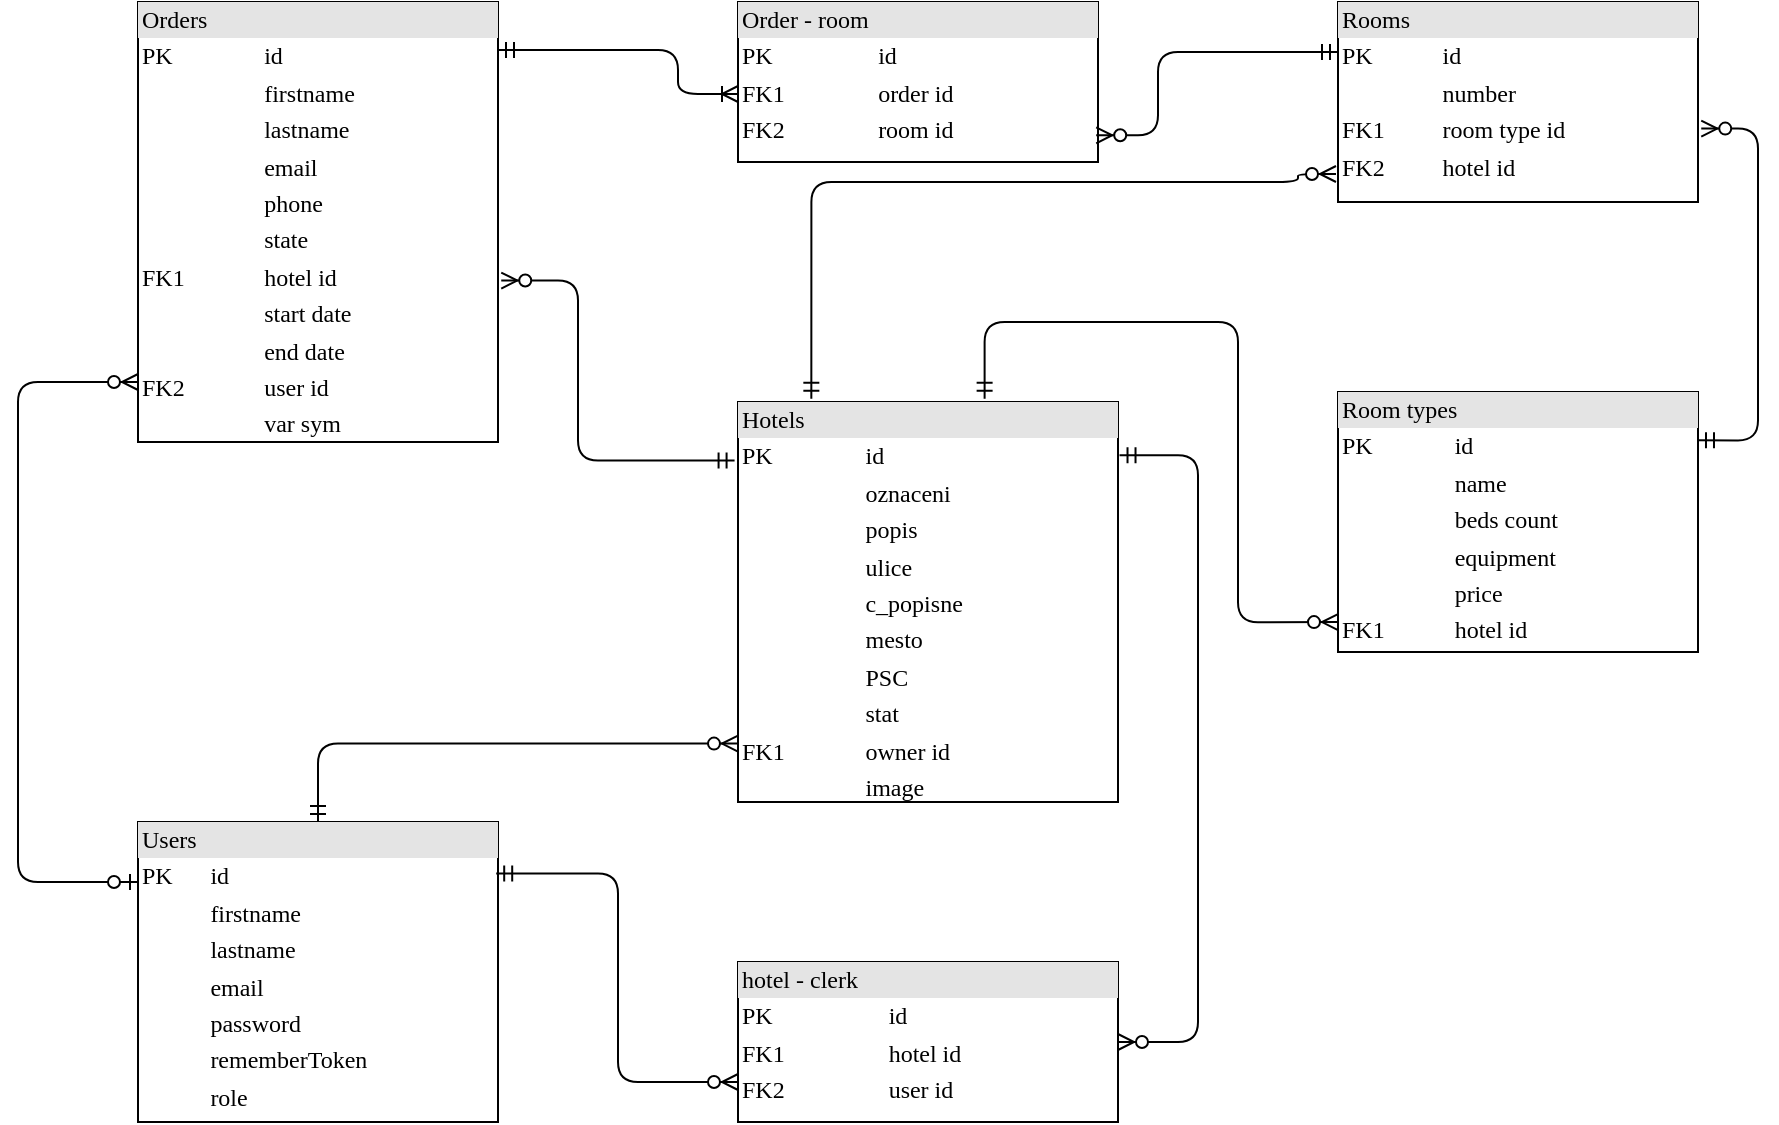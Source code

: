 <mxfile version="13.10.0" type="device"><diagram name="Page-1" id="2ca16b54-16f6-2749-3443-fa8db7711227"><mxGraphModel dx="1350" dy="816" grid="1" gridSize="10" guides="1" tooltips="1" connect="1" arrows="1" fold="1" page="1" pageScale="1" pageWidth="1100" pageHeight="850" background="#ffffff" math="0" shadow="0"><root><mxCell id="0"/><mxCell id="1" parent="0"/><mxCell id="2ed32ef02a7f4228-1" value="&lt;div style=&quot;box-sizing: border-box ; width: 100% ; background: #e4e4e4 ; padding: 2px&quot;&gt;Order - room&lt;/div&gt;&lt;table style=&quot;width: 100% ; font-size: 1em&quot; cellpadding=&quot;2&quot; cellspacing=&quot;0&quot;&gt;&lt;tbody&gt;&lt;tr&gt;&lt;td&gt;PK&lt;/td&gt;&lt;td&gt;id&lt;/td&gt;&lt;/tr&gt;&lt;tr&gt;&lt;td&gt;FK1&lt;/td&gt;&lt;td&gt;order id&lt;/td&gt;&lt;/tr&gt;&lt;tr&gt;&lt;td&gt;FK2&lt;/td&gt;&lt;td&gt;room id&lt;/td&gt;&lt;/tr&gt;&lt;/tbody&gt;&lt;/table&gt;" style="verticalAlign=top;align=left;overflow=fill;html=1;rounded=0;shadow=0;comic=0;labelBackgroundColor=none;strokeWidth=1;fontFamily=Verdana;fontSize=12" parent="1" vertex="1"><mxGeometry x="480" y="80" width="180" height="80" as="geometry"/></mxCell><mxCell id="2ed32ef02a7f4228-2" value="&lt;div style=&quot;box-sizing: border-box ; width: 100% ; background: #e4e4e4 ; padding: 2px&quot;&gt;Room types&lt;/div&gt;&lt;table style=&quot;width: 100% ; font-size: 1em&quot; cellpadding=&quot;2&quot; cellspacing=&quot;0&quot;&gt;&lt;tbody&gt;&lt;tr&gt;&lt;td&gt;PK&lt;/td&gt;&lt;td&gt;id&lt;/td&gt;&lt;/tr&gt;&lt;tr&gt;&lt;td&gt;&lt;br&gt;&lt;/td&gt;&lt;td&gt;name&lt;/td&gt;&lt;/tr&gt;&lt;tr&gt;&lt;td&gt;&lt;/td&gt;&lt;td&gt;beds count&lt;/td&gt;&lt;/tr&gt;&lt;tr&gt;&lt;td&gt;&lt;br&gt;&lt;/td&gt;&lt;td&gt;equipment&lt;/td&gt;&lt;/tr&gt;&lt;tr&gt;&lt;td&gt;&lt;/td&gt;&lt;td&gt;price&lt;/td&gt;&lt;/tr&gt;&lt;tr&gt;&lt;td&gt;FK1&lt;br&gt;&lt;/td&gt;&lt;td&gt;hotel id&lt;/td&gt;&lt;/tr&gt;&lt;/tbody&gt;&lt;/table&gt;" style="verticalAlign=top;align=left;overflow=fill;html=1;rounded=0;shadow=0;comic=0;labelBackgroundColor=none;strokeWidth=1;fontFamily=Verdana;fontSize=12" parent="1" vertex="1"><mxGeometry x="780" y="275" width="180" height="130" as="geometry"/></mxCell><mxCell id="2ed32ef02a7f4228-16" style="edgeStyle=orthogonalEdgeStyle;html=1;labelBackgroundColor=none;startArrow=ERmandOne;endArrow=ERoneToMany;fontFamily=Verdana;fontSize=12;align=left;" parent="1" edge="1"><mxGeometry relative="1" as="geometry"><mxPoint x="200" y="540" as="sourcePoint"/><mxPoint x="200" y="500" as="targetPoint"/></mxGeometry></mxCell><mxCell id="2ed32ef02a7f4228-15" style="edgeStyle=orthogonalEdgeStyle;html=1;labelBackgroundColor=none;startArrow=ERzeroToOne;endArrow=ERzeroToMany;fontFamily=Verdana;fontSize=12;align=left;startFill=1;endFill=1;" parent="1" source="2ed32ef02a7f4228-8" target="2ed32ef02a7f4228-6" edge="1"><mxGeometry relative="1" as="geometry"><mxPoint x="269.58" y="355" as="sourcePoint"/><mxPoint x="130" y="250" as="targetPoint"/><Array as="points"><mxPoint x="120" y="520"/><mxPoint x="120" y="270"/></Array></mxGeometry></mxCell><mxCell id="2ed32ef02a7f4228-6" value="&lt;div style=&quot;box-sizing: border-box ; width: 100% ; background: #e4e4e4 ; padding: 2px&quot;&gt;Orders&lt;/div&gt;&lt;table style=&quot;width: 100% ; font-size: 1em&quot; cellpadding=&quot;2&quot; cellspacing=&quot;0&quot;&gt;&lt;tbody&gt;&lt;tr&gt;&lt;td&gt;PK&lt;/td&gt;&lt;td&gt;id&lt;/td&gt;&lt;/tr&gt;&lt;tr&gt;&lt;td&gt;&lt;br&gt;&lt;/td&gt;&lt;td&gt;firstname&lt;/td&gt;&lt;/tr&gt;&lt;tr&gt;&lt;td&gt;&lt;/td&gt;&lt;td&gt;lastname&lt;/td&gt;&lt;/tr&gt;&lt;tr&gt;&lt;td&gt;&lt;br&gt;&lt;/td&gt;&lt;td&gt;email&lt;/td&gt;&lt;/tr&gt;&lt;tr&gt;&lt;td&gt;&lt;br&gt;&lt;/td&gt;&lt;td&gt;phone&lt;br&gt;&lt;/td&gt;&lt;/tr&gt;&lt;tr&gt;&lt;td&gt;&lt;br&gt;&lt;/td&gt;&lt;td&gt;state&lt;br&gt;&lt;/td&gt;&lt;/tr&gt;&lt;tr&gt;&lt;td&gt;FK1&lt;br&gt;&lt;/td&gt;&lt;td&gt;hotel id&lt;/td&gt;&lt;/tr&gt;&lt;tr&gt;&lt;td&gt;&lt;br&gt;&lt;/td&gt;&lt;td&gt;start date&lt;/td&gt;&lt;/tr&gt;&lt;tr&gt;&lt;td&gt;&lt;br&gt;&lt;/td&gt;&lt;td&gt;end date&lt;/td&gt;&lt;/tr&gt;&lt;tr&gt;&lt;td&gt;FK2&lt;br&gt;&lt;/td&gt;&lt;td&gt;user id&lt;/td&gt;&lt;/tr&gt;&lt;tr&gt;&lt;td&gt;&lt;br&gt;&lt;/td&gt;&lt;td&gt;var sym&lt;/td&gt;&lt;/tr&gt;&lt;/tbody&gt;&lt;/table&gt;" style="verticalAlign=top;align=left;overflow=fill;html=1;rounded=0;shadow=0;comic=0;labelBackgroundColor=none;strokeWidth=1;fontFamily=Verdana;fontSize=12" parent="1" vertex="1"><mxGeometry x="180" y="80" width="180" height="220" as="geometry"/></mxCell><mxCell id="2ed32ef02a7f4228-7" value="&lt;div style=&quot;box-sizing: border-box ; width: 100% ; background: #e4e4e4 ; padding: 2px&quot;&gt;Rooms&lt;/div&gt;&lt;table style=&quot;width: 100% ; font-size: 1em&quot; cellpadding=&quot;2&quot; cellspacing=&quot;0&quot;&gt;&lt;tbody&gt;&lt;tr&gt;&lt;td&gt;PK&lt;/td&gt;&lt;td&gt;id&lt;/td&gt;&lt;/tr&gt;&lt;tr&gt;&lt;td&gt;&lt;br&gt;&lt;/td&gt;&lt;td&gt;number&lt;/td&gt;&lt;/tr&gt;&lt;tr&gt;&lt;td&gt;FK1&lt;/td&gt;&lt;td&gt;room type id&lt;/td&gt;&lt;/tr&gt;&lt;tr&gt;&lt;td&gt;FK2&lt;/td&gt;&lt;td&gt;hotel id&lt;/td&gt;&lt;/tr&gt;&lt;tr&gt;&lt;td&gt;&lt;br&gt;&lt;/td&gt;&lt;td&gt;&lt;br&gt;&lt;/td&gt;&lt;/tr&gt;&lt;/tbody&gt;&lt;/table&gt;" style="verticalAlign=top;align=left;overflow=fill;html=1;rounded=0;shadow=0;comic=0;labelBackgroundColor=none;strokeWidth=1;fontFamily=Verdana;fontSize=12" parent="1" vertex="1"><mxGeometry x="780" y="80" width="180" height="100" as="geometry"/></mxCell><mxCell id="2ed32ef02a7f4228-8" value="&lt;div style=&quot;box-sizing: border-box ; width: 100% ; background: #e4e4e4 ; padding: 2px&quot;&gt;Users&lt;/div&gt;&lt;table style=&quot;width: 100% ; font-size: 1em&quot; cellpadding=&quot;2&quot; cellspacing=&quot;0&quot;&gt;&lt;tbody&gt;&lt;tr&gt;&lt;td&gt;PK&lt;/td&gt;&lt;td&gt;id&lt;/td&gt;&lt;/tr&gt;&lt;tr&gt;&lt;td&gt;&lt;br&gt;&lt;/td&gt;&lt;td&gt;firstname&lt;/td&gt;&lt;/tr&gt;&lt;tr&gt;&lt;td&gt;&lt;/td&gt;&lt;td&gt;lastname&lt;/td&gt;&lt;/tr&gt;&lt;tr&gt;&lt;td&gt;&lt;br&gt;&lt;/td&gt;&lt;td&gt;email&lt;/td&gt;&lt;/tr&gt;&lt;tr&gt;&lt;td&gt;&lt;br&gt;&lt;/td&gt;&lt;td&gt;password&lt;/td&gt;&lt;/tr&gt;&lt;tr&gt;&lt;td&gt;&lt;/td&gt;&lt;td&gt;rememberToken&lt;/td&gt;&lt;/tr&gt;&lt;tr&gt;&lt;td&gt;&lt;br&gt;&lt;/td&gt;&lt;td&gt;role&lt;/td&gt;&lt;/tr&gt;&lt;tr&gt;&lt;td&gt;&lt;br&gt;&lt;/td&gt;&lt;td&gt;&lt;br&gt;&lt;/td&gt;&lt;/tr&gt;&lt;tr&gt;&lt;td&gt;&lt;/td&gt;&lt;td&gt;&lt;/td&gt;&lt;/tr&gt;&lt;/tbody&gt;&lt;/table&gt;" style="verticalAlign=top;align=left;overflow=fill;html=1;rounded=0;shadow=0;comic=0;labelBackgroundColor=none;strokeWidth=1;fontFamily=Verdana;fontSize=12" parent="1" vertex="1"><mxGeometry x="180" y="490" width="180" height="150" as="geometry"/></mxCell><mxCell id="2ed32ef02a7f4228-10" value="&lt;div style=&quot;box-sizing: border-box ; width: 100% ; background: #e4e4e4 ; padding: 2px&quot;&gt;Hotels&lt;/div&gt;&lt;table style=&quot;width: 100% ; font-size: 1em&quot; cellpadding=&quot;2&quot; cellspacing=&quot;0&quot;&gt;&lt;tbody&gt;&lt;tr&gt;&lt;td&gt;PK&lt;/td&gt;&lt;td&gt;id&lt;/td&gt;&lt;/tr&gt;&lt;tr&gt;&lt;td&gt;&lt;br&gt;&lt;/td&gt;&lt;td&gt;oznaceni&lt;/td&gt;&lt;/tr&gt;&lt;tr&gt;&lt;td&gt;&lt;/td&gt;&lt;td&gt;popis&lt;/td&gt;&lt;/tr&gt;&lt;tr&gt;&lt;td&gt;&lt;br&gt;&lt;/td&gt;&lt;td&gt;ulice&lt;/td&gt;&lt;/tr&gt;&lt;tr&gt;&lt;td&gt;&lt;br&gt;&lt;/td&gt;&lt;td&gt;c_popisne&lt;/td&gt;&lt;/tr&gt;&lt;tr&gt;&lt;td&gt;&lt;br&gt;&lt;/td&gt;&lt;td&gt;mesto&lt;/td&gt;&lt;/tr&gt;&lt;tr&gt;&lt;td&gt;&lt;br&gt;&lt;/td&gt;&lt;td&gt;PSC&lt;/td&gt;&lt;/tr&gt;&lt;tr&gt;&lt;td&gt;&lt;br&gt;&lt;/td&gt;&lt;td&gt;stat&lt;br&gt;&lt;/td&gt;&lt;/tr&gt;&lt;tr&gt;&lt;td&gt;FK1&lt;br&gt;&lt;/td&gt;&lt;td&gt;owner id&lt;/td&gt;&lt;/tr&gt;&lt;tr&gt;&lt;td&gt;&lt;br&gt;&lt;/td&gt;&lt;td&gt;image&lt;br&gt;&lt;/td&gt;&lt;/tr&gt;&lt;tr&gt;&lt;td&gt;&lt;br&gt;&lt;/td&gt;&lt;td&gt;&lt;br&gt;&lt;/td&gt;&lt;/tr&gt;&lt;tr&gt;&lt;td&gt;&lt;br&gt;&lt;/td&gt;&lt;td&gt;&lt;br&gt;&lt;/td&gt;&lt;/tr&gt;&lt;/tbody&gt;&lt;/table&gt;" style="verticalAlign=top;align=left;overflow=fill;html=1;rounded=0;shadow=0;comic=0;labelBackgroundColor=none;strokeWidth=1;fontFamily=Verdana;fontSize=12" parent="1" vertex="1"><mxGeometry x="480" y="280" width="190" height="200" as="geometry"/></mxCell><mxCell id="evQqAtBYiNFd7mjYuvNt-1" value="&lt;div style=&quot;box-sizing: border-box ; width: 100% ; background: #e4e4e4 ; padding: 2px&quot;&gt;hotel - clerk&lt;/div&gt;&lt;table style=&quot;width: 100% ; font-size: 1em&quot; cellpadding=&quot;2&quot; cellspacing=&quot;0&quot;&gt;&lt;tbody&gt;&lt;tr&gt;&lt;td&gt;PK&lt;/td&gt;&lt;td&gt;id&lt;/td&gt;&lt;/tr&gt;&lt;tr&gt;&lt;td&gt;FK1&lt;/td&gt;&lt;td&gt;hotel id&lt;/td&gt;&lt;/tr&gt;&lt;tr&gt;&lt;td&gt;FK2&lt;/td&gt;&lt;td&gt;user id&lt;/td&gt;&lt;/tr&gt;&lt;/tbody&gt;&lt;/table&gt;" style="verticalAlign=top;align=left;overflow=fill;html=1;rounded=0;shadow=0;comic=0;labelBackgroundColor=none;strokeWidth=1;fontFamily=Verdana;fontSize=12" parent="1" vertex="1"><mxGeometry x="480" y="560" width="190" height="80" as="geometry"/></mxCell><mxCell id="evQqAtBYiNFd7mjYuvNt-4" style="edgeStyle=orthogonalEdgeStyle;html=1;labelBackgroundColor=none;startArrow=ERmandOne;endArrow=ERoneToMany;fontFamily=Verdana;fontSize=12;align=left;startFill=0;endFill=0;" parent="1" target="2ed32ef02a7f4228-1" edge="1"><mxGeometry relative="1" as="geometry"><mxPoint x="360" y="104" as="sourcePoint"/><mxPoint x="517" y="126" as="targetPoint"/><Array as="points"><mxPoint x="450" y="104"/><mxPoint x="450" y="126"/></Array></mxGeometry></mxCell><mxCell id="evQqAtBYiNFd7mjYuvNt-5" style="edgeStyle=orthogonalEdgeStyle;html=1;labelBackgroundColor=none;startArrow=ERmandOne;endArrow=ERzeroToMany;fontFamily=Verdana;fontSize=12;align=left;entryX=0.995;entryY=0.833;entryDx=0;entryDy=0;entryPerimeter=0;exitX=0;exitY=0.25;exitDx=0;exitDy=0;startFill=0;endFill=1;" parent="1" source="2ed32ef02a7f4228-7" target="2ed32ef02a7f4228-1" edge="1"><mxGeometry relative="1" as="geometry"><mxPoint x="820" y="200" as="sourcePoint"/><mxPoint x="770" y="222.0" as="targetPoint"/><Array as="points"><mxPoint x="690" y="105"/><mxPoint x="690" y="147"/></Array></mxGeometry></mxCell><mxCell id="evQqAtBYiNFd7mjYuvNt-6" style="edgeStyle=orthogonalEdgeStyle;html=1;labelBackgroundColor=none;startArrow=ERmandOne;endArrow=ERzeroToMany;fontFamily=Verdana;fontSize=12;align=left;startFill=0;endFill=1;entryX=1.009;entryY=0.633;entryDx=0;entryDy=0;entryPerimeter=0;exitX=1;exitY=0.186;exitDx=0;exitDy=0;exitPerimeter=0;" parent="1" source="2ed32ef02a7f4228-2" target="2ed32ef02a7f4228-7" edge="1"><mxGeometry relative="1" as="geometry"><mxPoint x="1050" y="405" as="sourcePoint"/><mxPoint x="1050" y="155" as="targetPoint"/><Array as="points"><mxPoint x="990" y="299"/><mxPoint x="990" y="143"/></Array></mxGeometry></mxCell><mxCell id="evQqAtBYiNFd7mjYuvNt-7" style="edgeStyle=orthogonalEdgeStyle;html=1;labelBackgroundColor=none;startArrow=ERzeroToMany;endArrow=ERmandOne;fontFamily=Verdana;fontSize=12;align=left;startFill=1;endFill=0;exitX=0;exitY=0.75;exitDx=0;exitDy=0;entryX=0.995;entryY=0.172;entryDx=0;entryDy=0;entryPerimeter=0;" parent="1" source="evQqAtBYiNFd7mjYuvNt-1" target="2ed32ef02a7f4228-8" edge="1"><mxGeometry relative="1" as="geometry"><mxPoint x="430" y="620" as="sourcePoint"/><mxPoint x="400" y="523" as="targetPoint"/><Array as="points"><mxPoint x="420" y="620"/><mxPoint x="420" y="516"/></Array></mxGeometry></mxCell><mxCell id="evQqAtBYiNFd7mjYuvNt-8" style="edgeStyle=orthogonalEdgeStyle;html=1;labelBackgroundColor=none;startArrow=ERmandOne;endArrow=ERzeroToMany;fontFamily=Verdana;fontSize=12;align=left;startFill=0;endFill=1;exitX=0.5;exitY=0;exitDx=0;exitDy=0;entryX=0;entryY=0.854;entryDx=0;entryDy=0;entryPerimeter=0;" parent="1" source="2ed32ef02a7f4228-8" target="2ed32ef02a7f4228-10" edge="1"><mxGeometry relative="1" as="geometry"><mxPoint x="460" y="450" as="sourcePoint"/><mxPoint x="460" y="450" as="targetPoint"/><Array as="points"><mxPoint x="270" y="451"/></Array></mxGeometry></mxCell><mxCell id="evQqAtBYiNFd7mjYuvNt-9" style="edgeStyle=orthogonalEdgeStyle;html=1;labelBackgroundColor=none;startArrow=ERmandOne;endArrow=ERzeroToMany;fontFamily=Verdana;fontSize=12;align=left;startFill=0;endFill=1;entryX=1.009;entryY=0.633;entryDx=0;entryDy=0;entryPerimeter=0;exitX=-0.009;exitY=0.146;exitDx=0;exitDy=0;exitPerimeter=0;" parent="1" source="2ed32ef02a7f4228-10" target="2ed32ef02a7f4228-6" edge="1"><mxGeometry relative="1" as="geometry"><mxPoint x="450" y="310" as="sourcePoint"/><mxPoint x="660" y="200" as="targetPoint"/><Array as="points"><mxPoint x="400" y="309"/><mxPoint x="400" y="219"/></Array></mxGeometry></mxCell><mxCell id="evQqAtBYiNFd7mjYuvNt-10" style="edgeStyle=orthogonalEdgeStyle;html=1;labelBackgroundColor=none;startArrow=ERmandOne;endArrow=ERzeroToMany;fontFamily=Verdana;fontSize=12;align=left;startFill=0;endFill=1;exitX=1.004;exitY=0.133;exitDx=0;exitDy=0;exitPerimeter=0;" parent="1" source="2ed32ef02a7f4228-10" target="evQqAtBYiNFd7mjYuvNt-1" edge="1"><mxGeometry relative="1" as="geometry"><mxPoint x="690" y="300" as="sourcePoint"/><mxPoint x="910" y="500" as="targetPoint"/><Array as="points"><mxPoint x="710" y="307"/><mxPoint x="710" y="600"/></Array></mxGeometry></mxCell><mxCell id="evQqAtBYiNFd7mjYuvNt-11" style="edgeStyle=orthogonalEdgeStyle;html=1;labelBackgroundColor=none;startArrow=ERmandOne;endArrow=ERzeroToMany;fontFamily=Verdana;fontSize=12;align=left;startFill=0;endFill=1;exitX=0.193;exitY=-0.008;exitDx=0;exitDy=0;exitPerimeter=0;" parent="1" source="2ed32ef02a7f4228-10" edge="1"><mxGeometry relative="1" as="geometry"><mxPoint x="580" y="210" as="sourcePoint"/><mxPoint x="779" y="166" as="targetPoint"/><Array as="points"><mxPoint x="517" y="170"/><mxPoint x="760" y="170"/><mxPoint x="760" y="166"/></Array></mxGeometry></mxCell><mxCell id="evQqAtBYiNFd7mjYuvNt-12" style="edgeStyle=orthogonalEdgeStyle;html=1;labelBackgroundColor=none;startArrow=ERmandOne;endArrow=ERzeroToMany;fontFamily=Verdana;fontSize=12;align=left;startFill=0;endFill=1;entryX=0;entryY=0.885;entryDx=0;entryDy=0;entryPerimeter=0;exitX=0.649;exitY=-0.008;exitDx=0;exitDy=0;exitPerimeter=0;" parent="1" source="2ed32ef02a7f4228-10" target="2ed32ef02a7f4228-2" edge="1"><mxGeometry relative="1" as="geometry"><mxPoint x="600" y="240" as="sourcePoint"/><mxPoint x="850" y="350" as="targetPoint"/><Array as="points"><mxPoint x="603" y="240"/><mxPoint x="730" y="240"/><mxPoint x="730" y="390"/></Array></mxGeometry></mxCell></root></mxGraphModel></diagram></mxfile>
